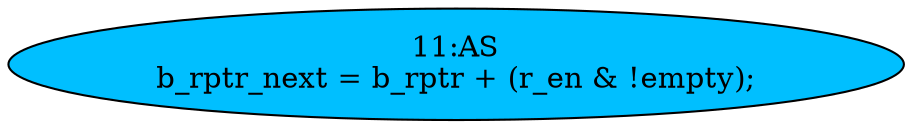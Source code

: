 strict digraph "" {
	node [label="\N"];
	"11:AS"	 [ast="<pyverilog.vparser.ast.Assign object at 0x7fe991836410>",
		def_var="['b_rptr_next']",
		fillcolor=deepskyblue,
		label="11:AS
b_rptr_next = b_rptr + (r_en & !empty);",
		statements="[]",
		style=filled,
		typ=Assign,
		use_var="['b_rptr', 'r_en', 'empty']"];
}
